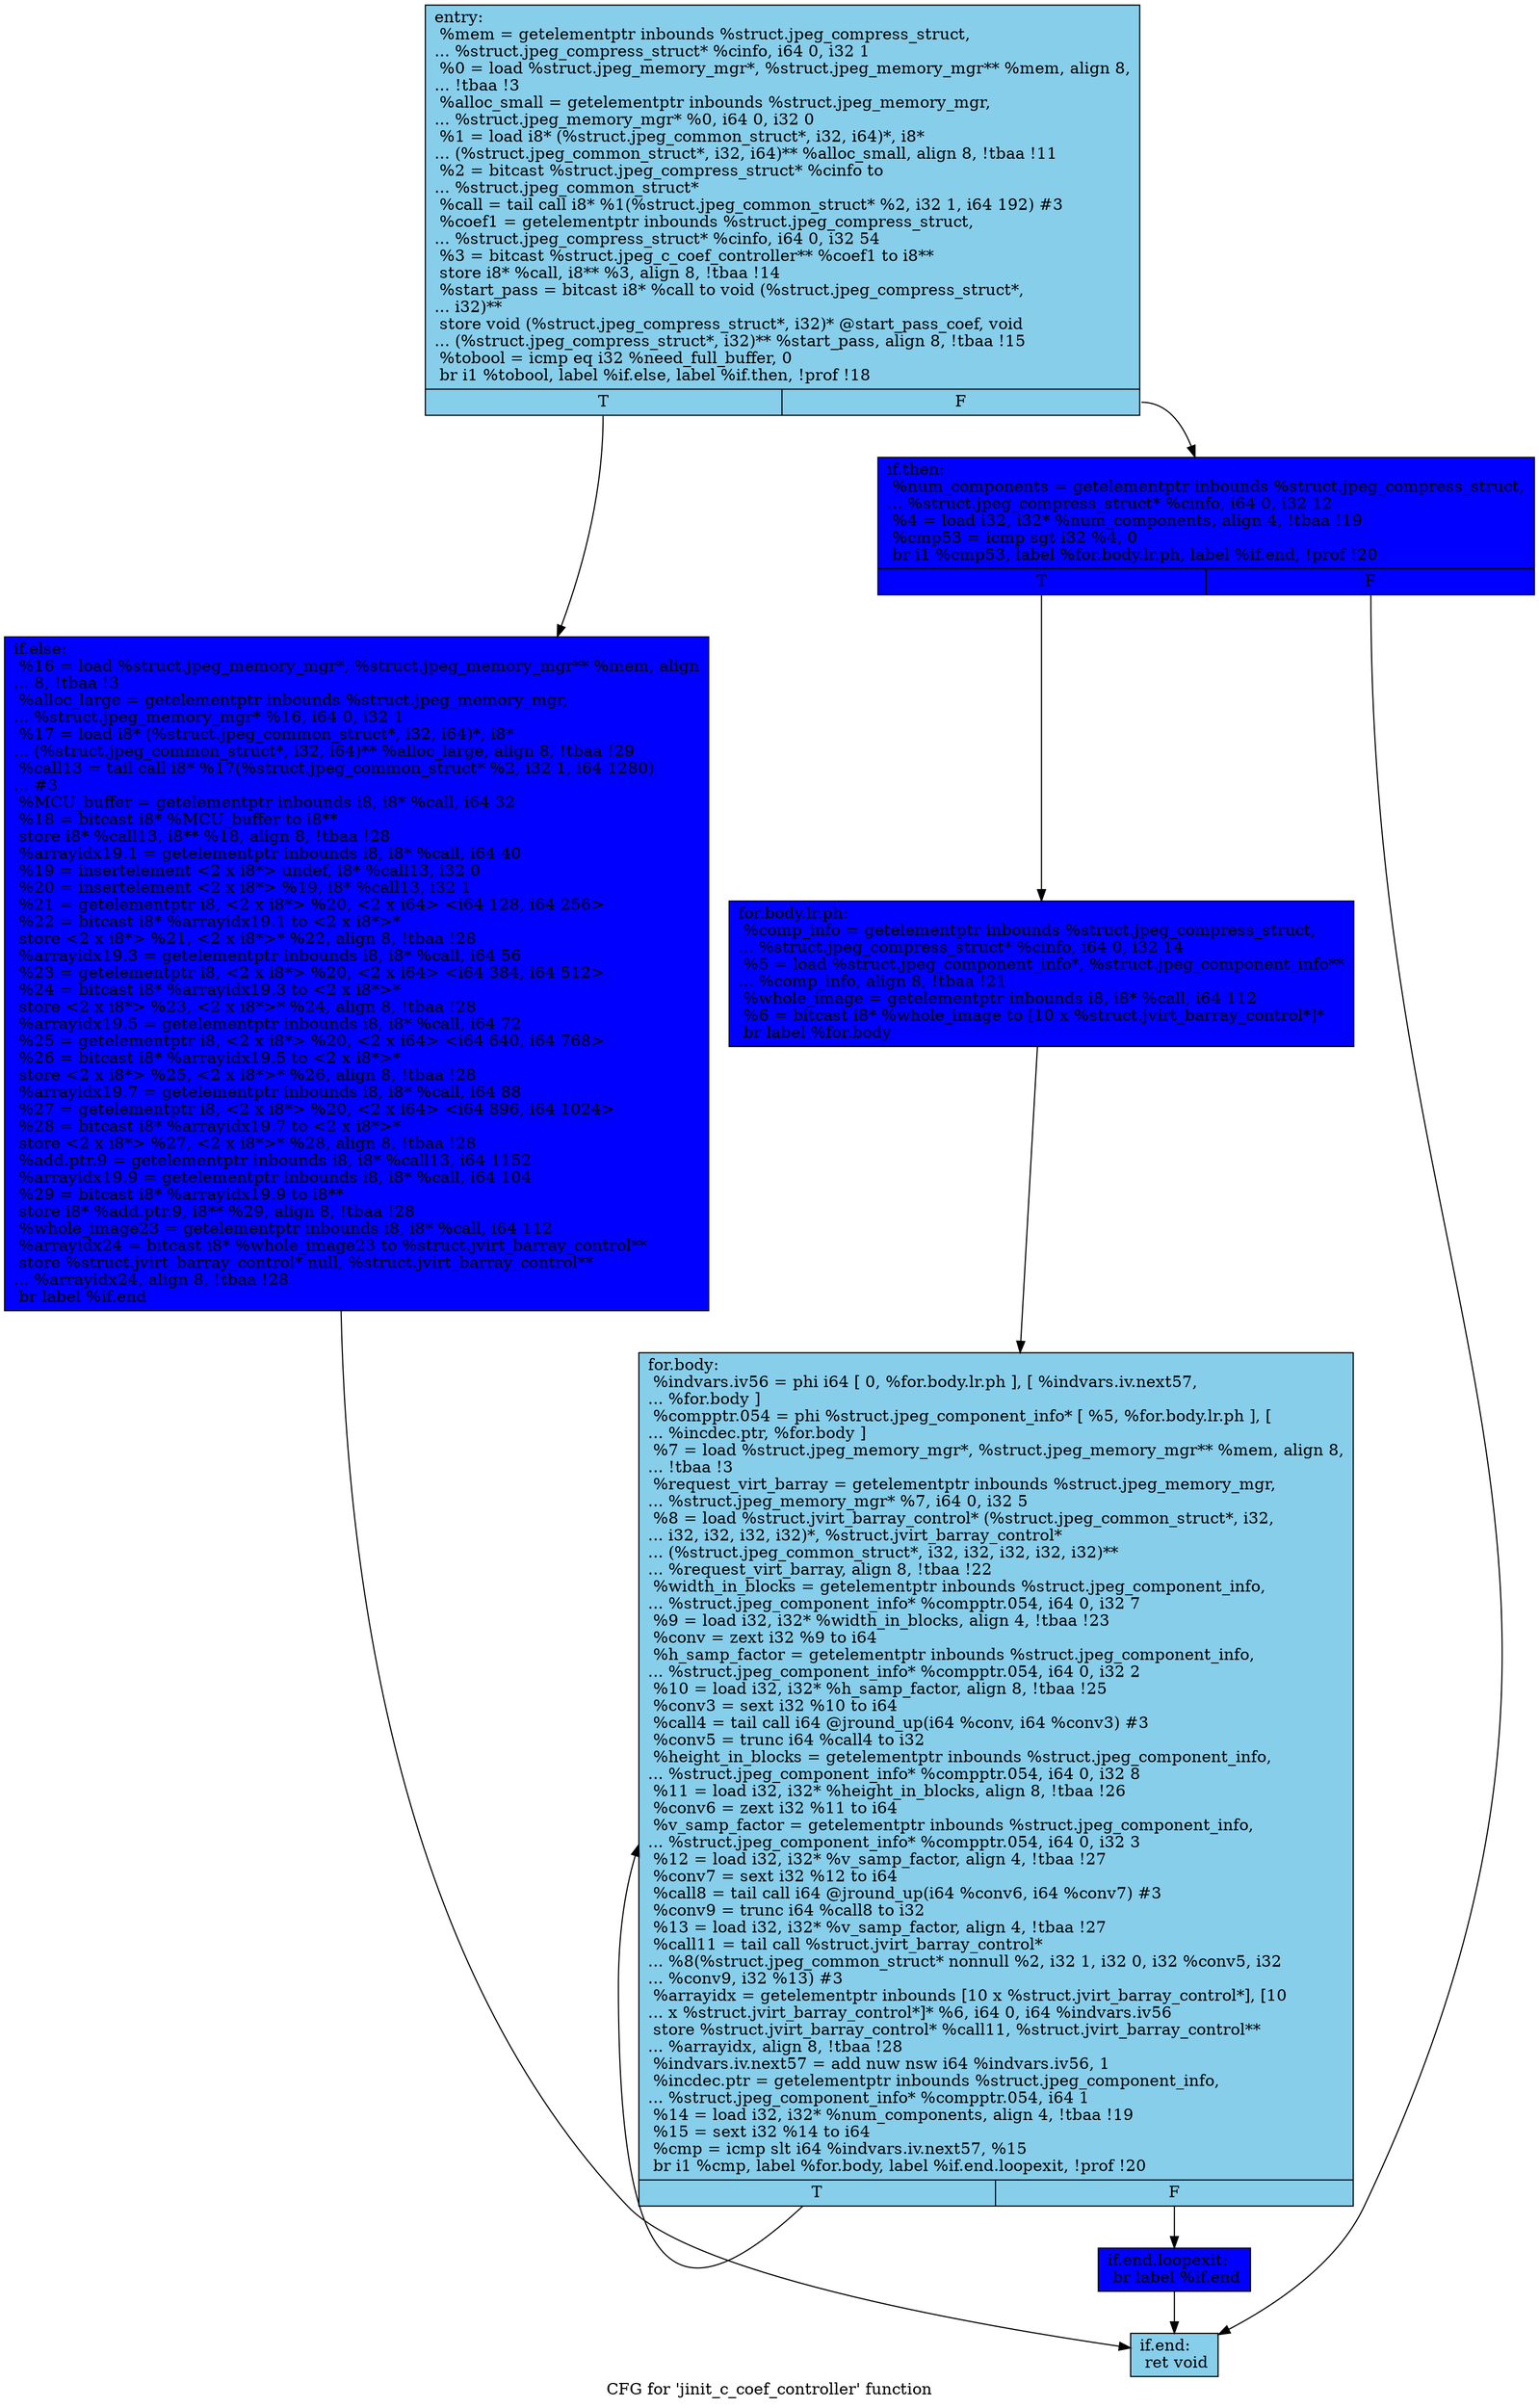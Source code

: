 digraph "CFG for 'jinit_c_coef_controller' function" {
	label="CFG for 'jinit_c_coef_controller' function";

	Node0x699e660 [shape=record, style = filled, fillcolor = skyblue, label="{entry:\l  %mem = getelementptr inbounds %struct.jpeg_compress_struct,\l... %struct.jpeg_compress_struct* %cinfo, i64 0, i32 1\l  %0 = load %struct.jpeg_memory_mgr*, %struct.jpeg_memory_mgr** %mem, align 8,\l... !tbaa !3\l  %alloc_small = getelementptr inbounds %struct.jpeg_memory_mgr,\l... %struct.jpeg_memory_mgr* %0, i64 0, i32 0\l  %1 = load i8* (%struct.jpeg_common_struct*, i32, i64)*, i8*\l... (%struct.jpeg_common_struct*, i32, i64)** %alloc_small, align 8, !tbaa !11\l  %2 = bitcast %struct.jpeg_compress_struct* %cinfo to\l... %struct.jpeg_common_struct*\l  %call = tail call i8* %1(%struct.jpeg_common_struct* %2, i32 1, i64 192) #3\l  %coef1 = getelementptr inbounds %struct.jpeg_compress_struct,\l... %struct.jpeg_compress_struct* %cinfo, i64 0, i32 54\l  %3 = bitcast %struct.jpeg_c_coef_controller** %coef1 to i8**\l  store i8* %call, i8** %3, align 8, !tbaa !14\l  %start_pass = bitcast i8* %call to void (%struct.jpeg_compress_struct*,\l... i32)**\l  store void (%struct.jpeg_compress_struct*, i32)* @start_pass_coef, void\l... (%struct.jpeg_compress_struct*, i32)** %start_pass, align 8, !tbaa !15\l  %tobool = icmp eq i32 %need_full_buffer, 0\l  br i1 %tobool, label %if.else, label %if.then, !prof !18\l|{<s0>T|<s1>F}}"];
	Node0x699e660:s0 -> Node0x69a0bc0;
	Node0x699e660:s1 -> Node0x69a0c90;
	Node0x69a0c90 [shape=record, style = filled, fillcolor = blue, label="{if.then:                                          \l  %num_components = getelementptr inbounds %struct.jpeg_compress_struct,\l... %struct.jpeg_compress_struct* %cinfo, i64 0, i32 12\l  %4 = load i32, i32* %num_components, align 4, !tbaa !19\l  %cmp53 = icmp sgt i32 %4, 0\l  br i1 %cmp53, label %for.body.lr.ph, label %if.end, !prof !20\l|{<s0>T|<s1>F}}"];
	Node0x69a0c90:s0 -> Node0x699a200;
	Node0x69a0c90:s1 -> Node0x69a13c0;
	Node0x699a200 [shape=record, style = filled, fillcolor = blue, label="{for.body.lr.ph:                                   \l  %comp_info = getelementptr inbounds %struct.jpeg_compress_struct,\l... %struct.jpeg_compress_struct* %cinfo, i64 0, i32 14\l  %5 = load %struct.jpeg_component_info*, %struct.jpeg_component_info**\l... %comp_info, align 8, !tbaa !21\l  %whole_image = getelementptr inbounds i8, i8* %call, i64 112\l  %6 = bitcast i8* %whole_image to [10 x %struct.jvirt_barray_control*]*\l  br label %for.body\l}"];
	Node0x699a200 -> Node0x69a19d0;
	Node0x69a19d0 [shape=record, style = filled, fillcolor = skyblue, label="{for.body:                                         \l  %indvars.iv56 = phi i64 [ 0, %for.body.lr.ph ], [ %indvars.iv.next57,\l... %for.body ]\l  %compptr.054 = phi %struct.jpeg_component_info* [ %5, %for.body.lr.ph ], [\l... %incdec.ptr, %for.body ]\l  %7 = load %struct.jpeg_memory_mgr*, %struct.jpeg_memory_mgr** %mem, align 8,\l... !tbaa !3\l  %request_virt_barray = getelementptr inbounds %struct.jpeg_memory_mgr,\l... %struct.jpeg_memory_mgr* %7, i64 0, i32 5\l  %8 = load %struct.jvirt_barray_control* (%struct.jpeg_common_struct*, i32,\l... i32, i32, i32, i32)*, %struct.jvirt_barray_control*\l... (%struct.jpeg_common_struct*, i32, i32, i32, i32, i32)**\l... %request_virt_barray, align 8, !tbaa !22\l  %width_in_blocks = getelementptr inbounds %struct.jpeg_component_info,\l... %struct.jpeg_component_info* %compptr.054, i64 0, i32 7\l  %9 = load i32, i32* %width_in_blocks, align 4, !tbaa !23\l  %conv = zext i32 %9 to i64\l  %h_samp_factor = getelementptr inbounds %struct.jpeg_component_info,\l... %struct.jpeg_component_info* %compptr.054, i64 0, i32 2\l  %10 = load i32, i32* %h_samp_factor, align 8, !tbaa !25\l  %conv3 = sext i32 %10 to i64\l  %call4 = tail call i64 @jround_up(i64 %conv, i64 %conv3) #3\l  %conv5 = trunc i64 %call4 to i32\l  %height_in_blocks = getelementptr inbounds %struct.jpeg_component_info,\l... %struct.jpeg_component_info* %compptr.054, i64 0, i32 8\l  %11 = load i32, i32* %height_in_blocks, align 8, !tbaa !26\l  %conv6 = zext i32 %11 to i64\l  %v_samp_factor = getelementptr inbounds %struct.jpeg_component_info,\l... %struct.jpeg_component_info* %compptr.054, i64 0, i32 3\l  %12 = load i32, i32* %v_samp_factor, align 4, !tbaa !27\l  %conv7 = sext i32 %12 to i64\l  %call8 = tail call i64 @jround_up(i64 %conv6, i64 %conv7) #3\l  %conv9 = trunc i64 %call8 to i32\l  %13 = load i32, i32* %v_samp_factor, align 4, !tbaa !27\l  %call11 = tail call %struct.jvirt_barray_control*\l... %8(%struct.jpeg_common_struct* nonnull %2, i32 1, i32 0, i32 %conv5, i32\l... %conv9, i32 %13) #3\l  %arrayidx = getelementptr inbounds [10 x %struct.jvirt_barray_control*], [10\l... x %struct.jvirt_barray_control*]* %6, i64 0, i64 %indvars.iv56\l  store %struct.jvirt_barray_control* %call11, %struct.jvirt_barray_control**\l... %arrayidx, align 8, !tbaa !28\l  %indvars.iv.next57 = add nuw nsw i64 %indvars.iv56, 1\l  %incdec.ptr = getelementptr inbounds %struct.jpeg_component_info,\l... %struct.jpeg_component_info* %compptr.054, i64 1\l  %14 = load i32, i32* %num_components, align 4, !tbaa !19\l  %15 = sext i32 %14 to i64\l  %cmp = icmp slt i64 %indvars.iv.next57, %15\l  br i1 %cmp, label %for.body, label %if.end.loopexit, !prof !20\l|{<s0>T|<s1>F}}"];
	Node0x69a19d0:s0 -> Node0x69a19d0;
	Node0x69a19d0:s1 -> Node0x69a4d60;
	Node0x69a0bc0 [shape=record, style = filled, fillcolor = blue, label="{if.else:                                          \l  %16 = load %struct.jpeg_memory_mgr*, %struct.jpeg_memory_mgr** %mem, align\l... 8, !tbaa !3\l  %alloc_large = getelementptr inbounds %struct.jpeg_memory_mgr,\l... %struct.jpeg_memory_mgr* %16, i64 0, i32 1\l  %17 = load i8* (%struct.jpeg_common_struct*, i32, i64)*, i8*\l... (%struct.jpeg_common_struct*, i32, i64)** %alloc_large, align 8, !tbaa !29\l  %call13 = tail call i8* %17(%struct.jpeg_common_struct* %2, i32 1, i64 1280)\l... #3\l  %MCU_buffer = getelementptr inbounds i8, i8* %call, i64 32\l  %18 = bitcast i8* %MCU_buffer to i8**\l  store i8* %call13, i8** %18, align 8, !tbaa !28\l  %arrayidx19.1 = getelementptr inbounds i8, i8* %call, i64 40\l  %19 = insertelement \<2 x i8*\> undef, i8* %call13, i32 0\l  %20 = insertelement \<2 x i8*\> %19, i8* %call13, i32 1\l  %21 = getelementptr i8, \<2 x i8*\> %20, \<2 x i64\> \<i64 128, i64 256\>\l  %22 = bitcast i8* %arrayidx19.1 to \<2 x i8*\>*\l  store \<2 x i8*\> %21, \<2 x i8*\>* %22, align 8, !tbaa !28\l  %arrayidx19.3 = getelementptr inbounds i8, i8* %call, i64 56\l  %23 = getelementptr i8, \<2 x i8*\> %20, \<2 x i64\> \<i64 384, i64 512\>\l  %24 = bitcast i8* %arrayidx19.3 to \<2 x i8*\>*\l  store \<2 x i8*\> %23, \<2 x i8*\>* %24, align 8, !tbaa !28\l  %arrayidx19.5 = getelementptr inbounds i8, i8* %call, i64 72\l  %25 = getelementptr i8, \<2 x i8*\> %20, \<2 x i64\> \<i64 640, i64 768\>\l  %26 = bitcast i8* %arrayidx19.5 to \<2 x i8*\>*\l  store \<2 x i8*\> %25, \<2 x i8*\>* %26, align 8, !tbaa !28\l  %arrayidx19.7 = getelementptr inbounds i8, i8* %call, i64 88\l  %27 = getelementptr i8, \<2 x i8*\> %20, \<2 x i64\> \<i64 896, i64 1024\>\l  %28 = bitcast i8* %arrayidx19.7 to \<2 x i8*\>*\l  store \<2 x i8*\> %27, \<2 x i8*\>* %28, align 8, !tbaa !28\l  %add.ptr.9 = getelementptr inbounds i8, i8* %call13, i64 1152\l  %arrayidx19.9 = getelementptr inbounds i8, i8* %call, i64 104\l  %29 = bitcast i8* %arrayidx19.9 to i8**\l  store i8* %add.ptr.9, i8** %29, align 8, !tbaa !28\l  %whole_image23 = getelementptr inbounds i8, i8* %call, i64 112\l  %arrayidx24 = bitcast i8* %whole_image23 to %struct.jvirt_barray_control**\l  store %struct.jvirt_barray_control* null, %struct.jvirt_barray_control**\l... %arrayidx24, align 8, !tbaa !28\l  br label %if.end\l}"];
	Node0x69a0bc0 -> Node0x69a13c0;
	Node0x69a4d60 [shape=record, style = filled, fillcolor = blue, label="{if.end.loopexit:                                  \l  br label %if.end\l}"];
	Node0x69a4d60 -> Node0x69a13c0;
	Node0x69a13c0 [shape=record, style = filled, fillcolor = skyblue, label="{if.end:                                           \l  ret void\l}"];
}

